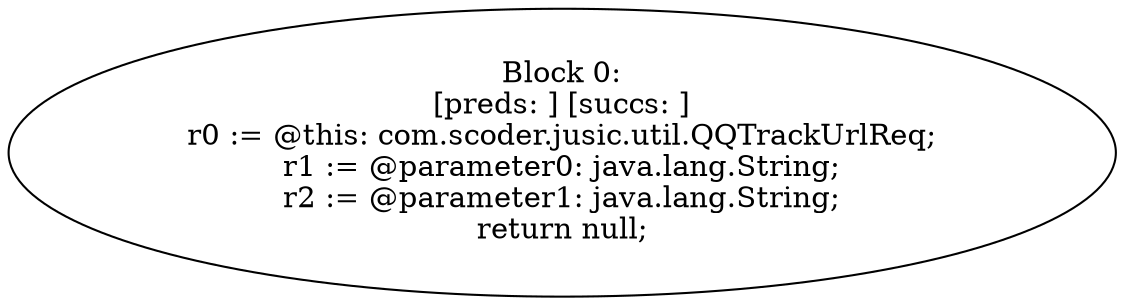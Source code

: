 digraph "unitGraph" {
    "Block 0:
[preds: ] [succs: ]
r0 := @this: com.scoder.jusic.util.QQTrackUrlReq;
r1 := @parameter0: java.lang.String;
r2 := @parameter1: java.lang.String;
return null;
"
}
